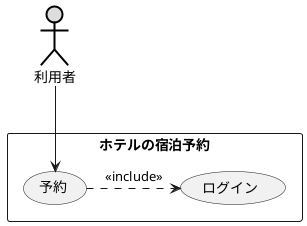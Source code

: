 @startuml ユースケース図
' left to right direction
actor 利用者#DDDDDD;line:black;line.bold;
rectangle ホテルの宿泊予約 {
usecase 予約
usecase ログイン
}
利用者 --> 予約
予約 .> ログイン : << include >>
@enduml